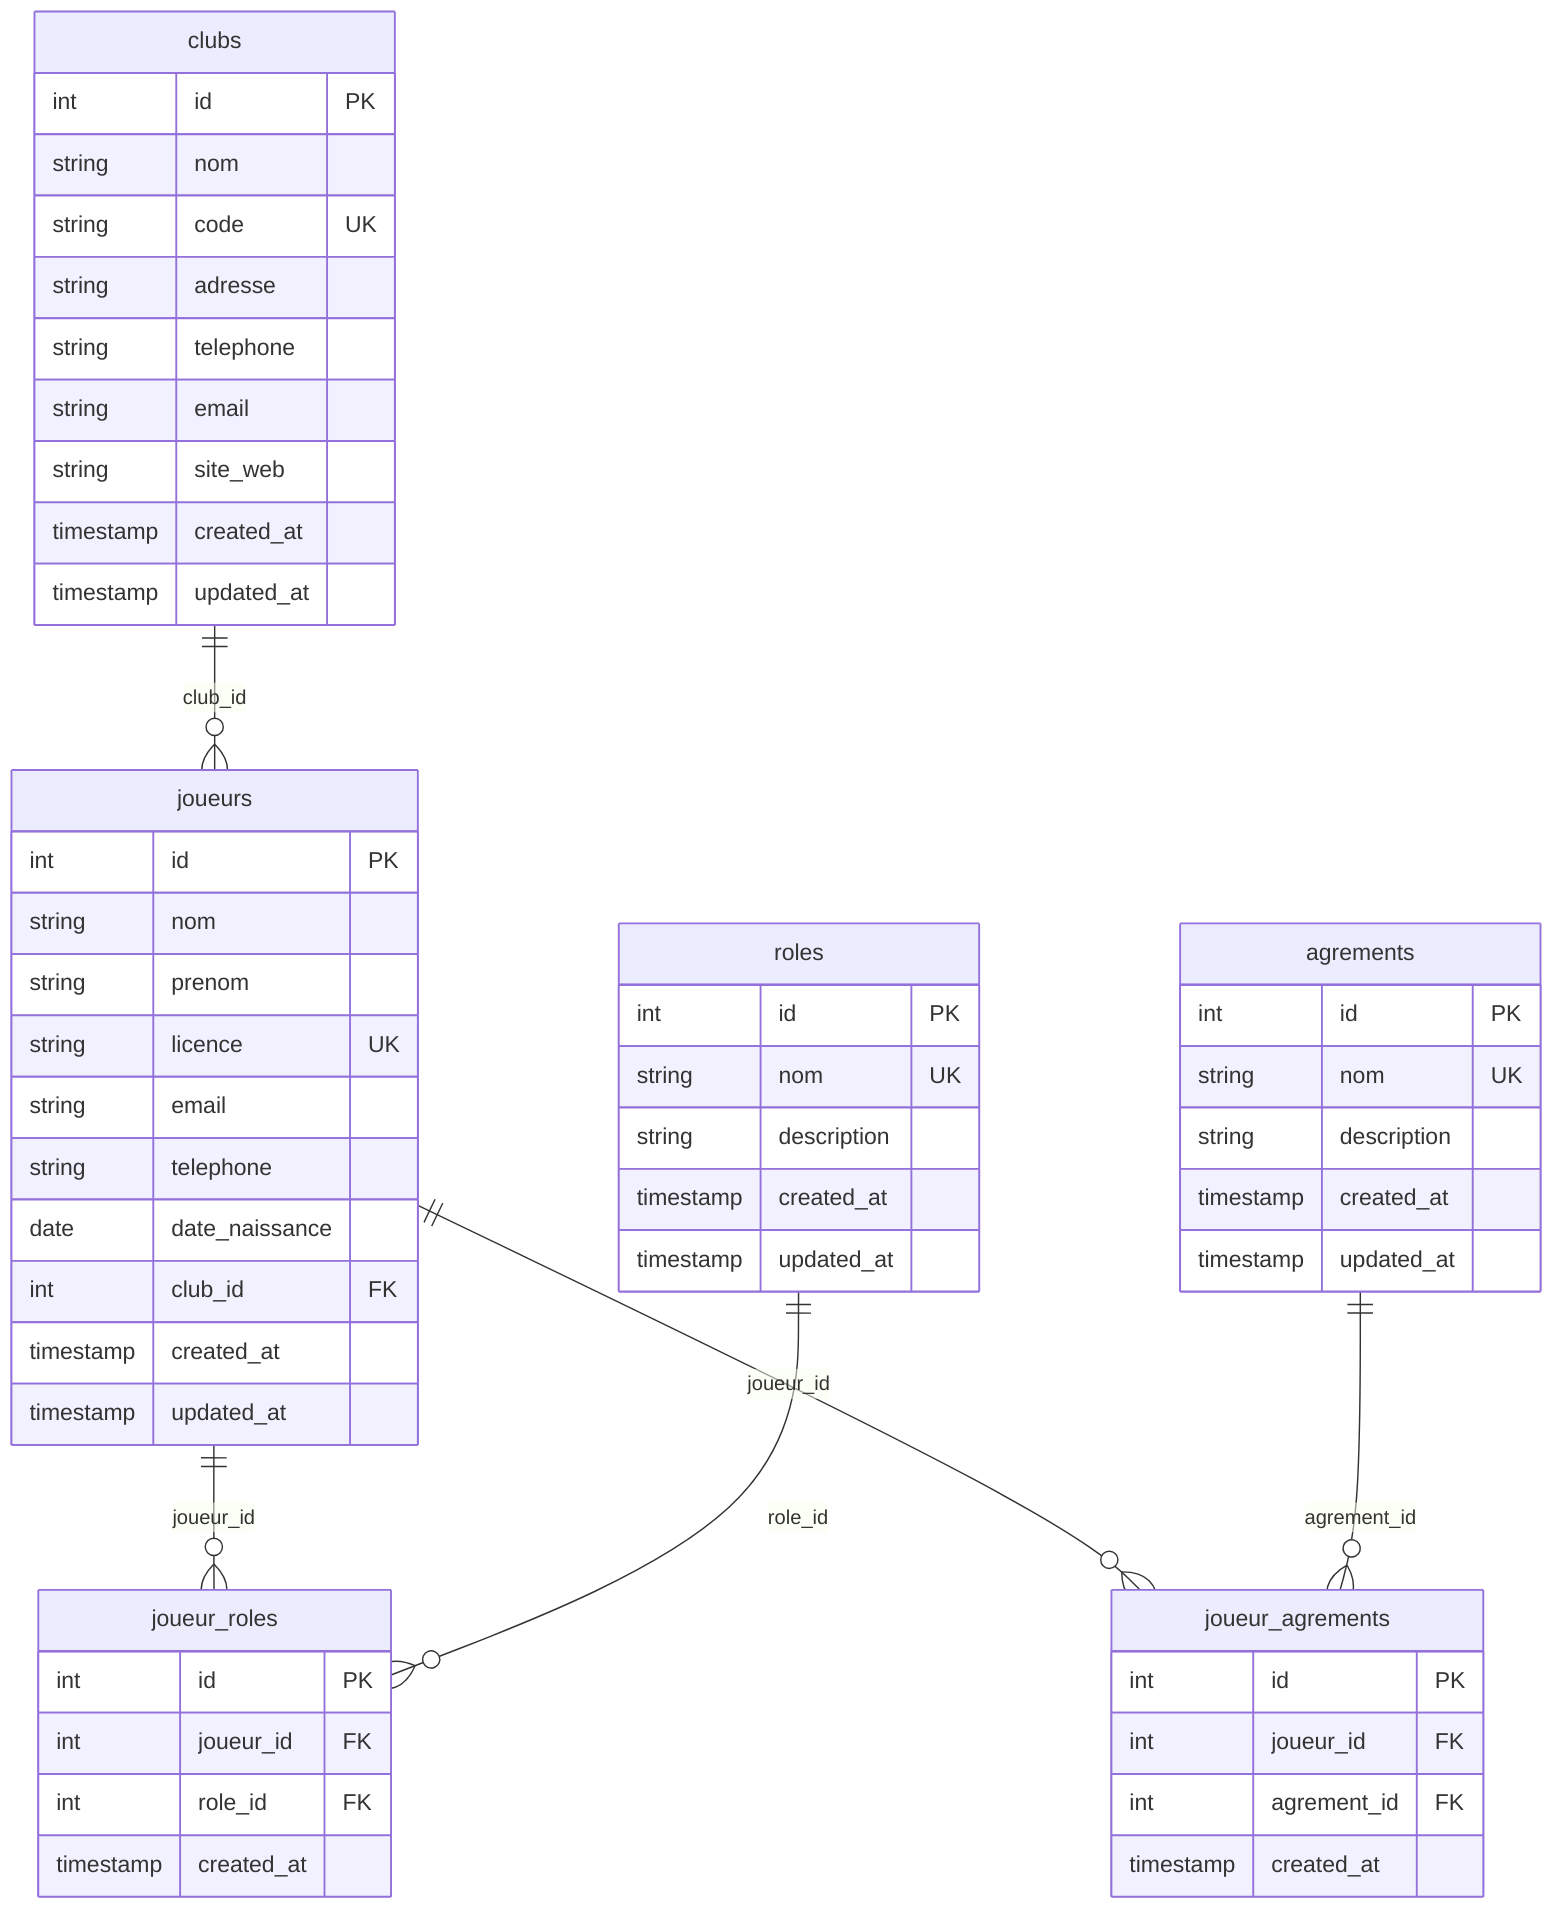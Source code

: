 erDiagram
  clubs ||--o{ joueurs : "club_id"
  joueurs ||--o{ joueur_roles : "joueur_id"
  joueurs ||--o{ joueur_agrements : "joueur_id"
  roles ||--o{ joueur_roles : "role_id"
  agrements ||--o{ joueur_agrements : "agrement_id"

  clubs {
    int id PK
    string nom
    string code UK
    string adresse
    string telephone
    string email
    string site_web
    timestamp created_at
    timestamp updated_at
  }

  joueurs {
    int id PK
    string nom
    string prenom
    string licence UK
    string email
    string telephone
    date date_naissance
    int club_id FK
    timestamp created_at
    timestamp updated_at
  }

  roles {
    int id PK
    string nom UK
    string description
    timestamp created_at
    timestamp updated_at
  }

  agrements {
    int id PK
    string nom UK
    string description
    timestamp created_at
    timestamp updated_at
  }

  joueur_roles {
    int id PK
    int joueur_id FK
    int role_id FK
    timestamp created_at
  }

  joueur_agrements {
    int id PK
    int joueur_id FK
    int agrement_id FK
    timestamp created_at
  }
